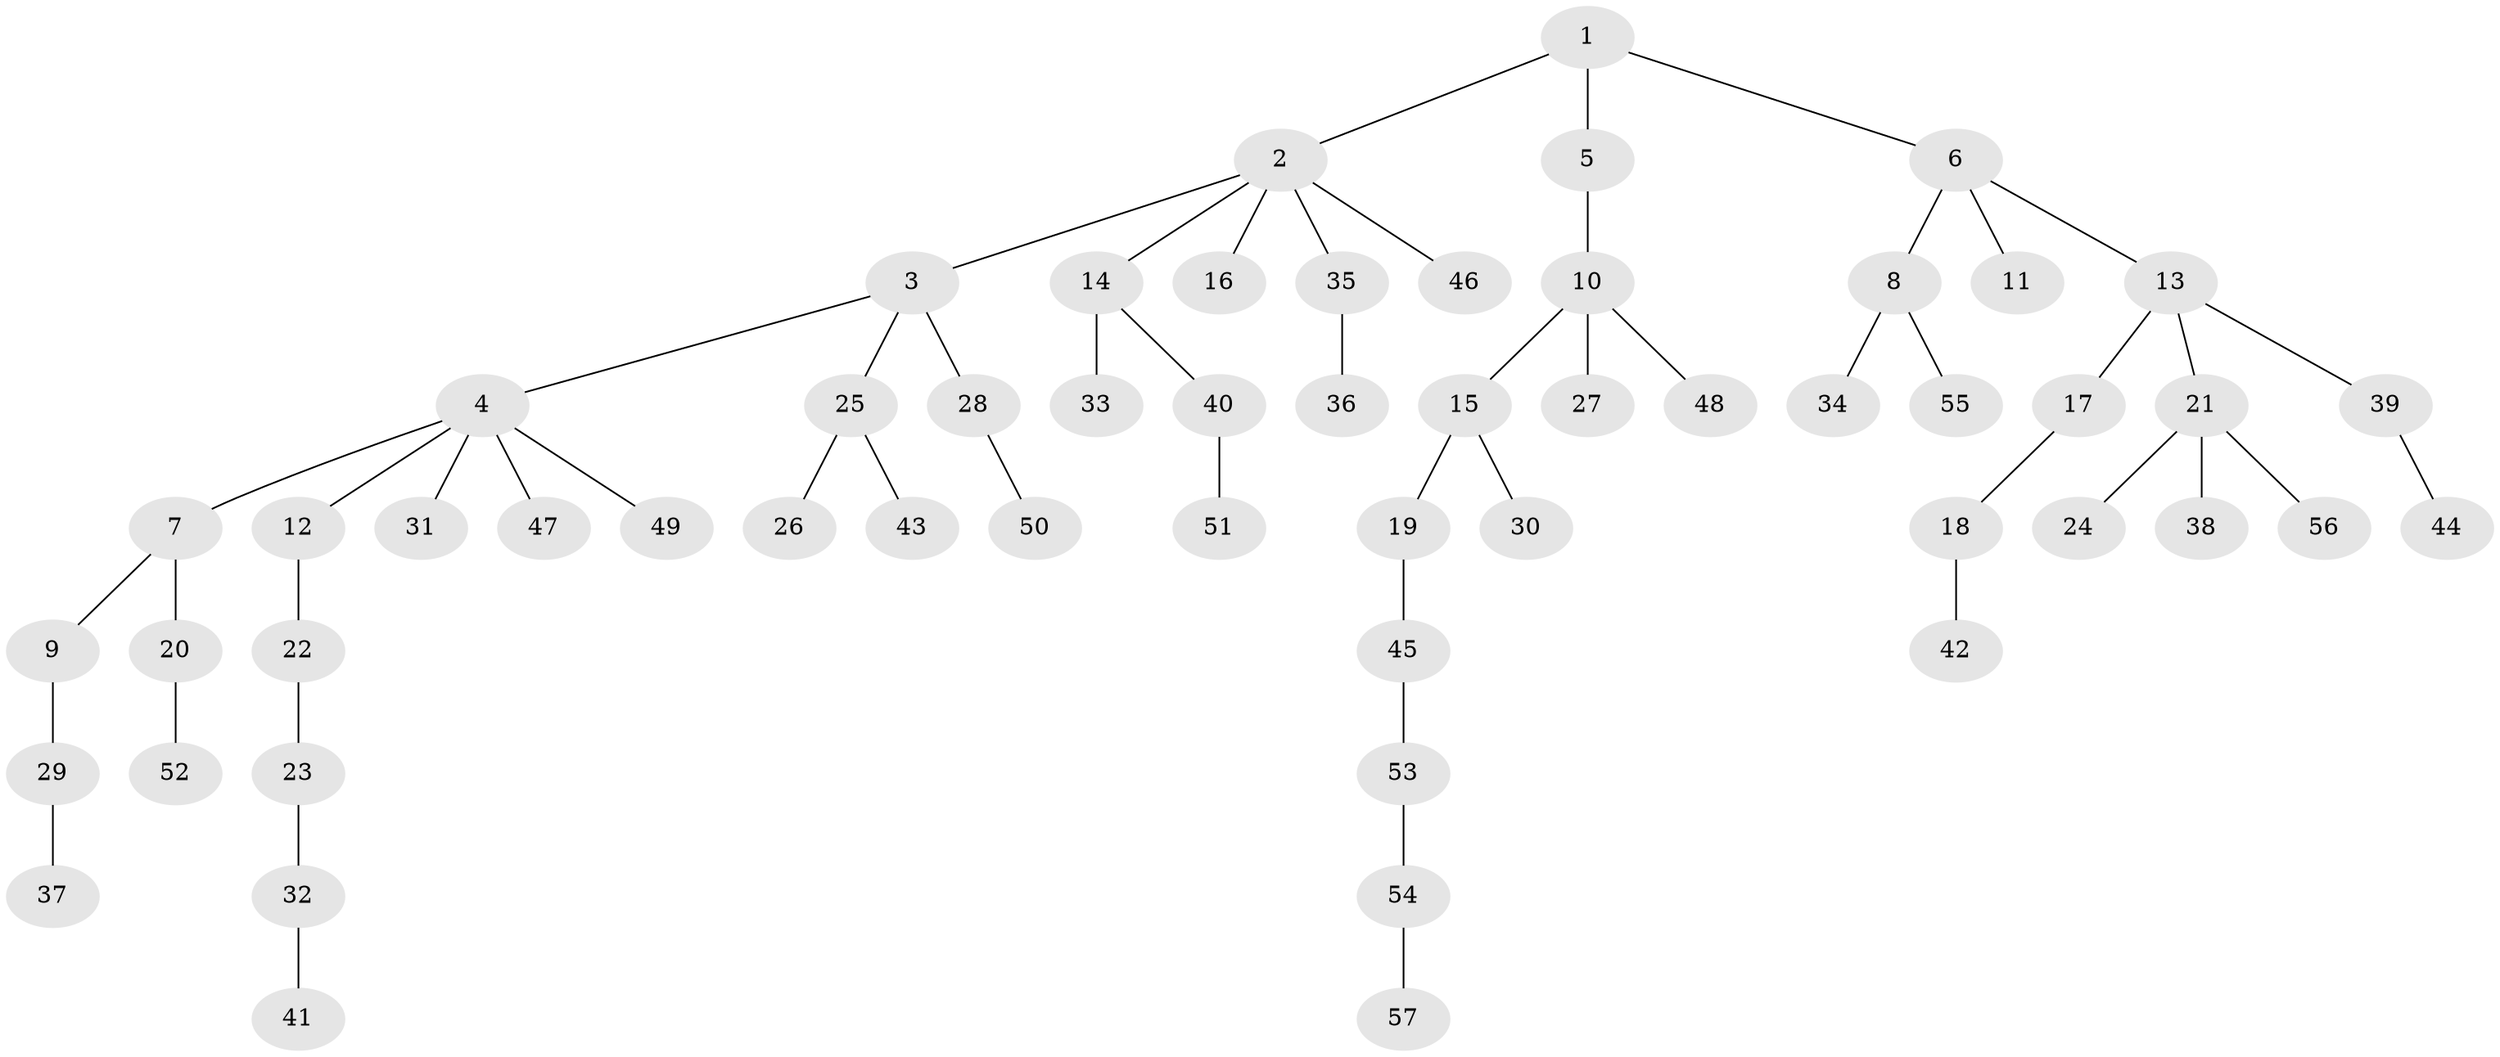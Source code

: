 // coarse degree distribution, {3: 0.16666666666666666, 5: 0.027777777777777776, 4: 0.05555555555555555, 6: 0.027777777777777776, 2: 0.19444444444444445, 1: 0.5277777777777778}
// Generated by graph-tools (version 1.1) at 2025/52/02/27/25 19:52:10]
// undirected, 57 vertices, 56 edges
graph export_dot {
graph [start="1"]
  node [color=gray90,style=filled];
  1;
  2;
  3;
  4;
  5;
  6;
  7;
  8;
  9;
  10;
  11;
  12;
  13;
  14;
  15;
  16;
  17;
  18;
  19;
  20;
  21;
  22;
  23;
  24;
  25;
  26;
  27;
  28;
  29;
  30;
  31;
  32;
  33;
  34;
  35;
  36;
  37;
  38;
  39;
  40;
  41;
  42;
  43;
  44;
  45;
  46;
  47;
  48;
  49;
  50;
  51;
  52;
  53;
  54;
  55;
  56;
  57;
  1 -- 2;
  1 -- 5;
  1 -- 6;
  2 -- 3;
  2 -- 14;
  2 -- 16;
  2 -- 35;
  2 -- 46;
  3 -- 4;
  3 -- 25;
  3 -- 28;
  4 -- 7;
  4 -- 12;
  4 -- 31;
  4 -- 47;
  4 -- 49;
  5 -- 10;
  6 -- 8;
  6 -- 11;
  6 -- 13;
  7 -- 9;
  7 -- 20;
  8 -- 34;
  8 -- 55;
  9 -- 29;
  10 -- 15;
  10 -- 27;
  10 -- 48;
  12 -- 22;
  13 -- 17;
  13 -- 21;
  13 -- 39;
  14 -- 33;
  14 -- 40;
  15 -- 19;
  15 -- 30;
  17 -- 18;
  18 -- 42;
  19 -- 45;
  20 -- 52;
  21 -- 24;
  21 -- 38;
  21 -- 56;
  22 -- 23;
  23 -- 32;
  25 -- 26;
  25 -- 43;
  28 -- 50;
  29 -- 37;
  32 -- 41;
  35 -- 36;
  39 -- 44;
  40 -- 51;
  45 -- 53;
  53 -- 54;
  54 -- 57;
}

